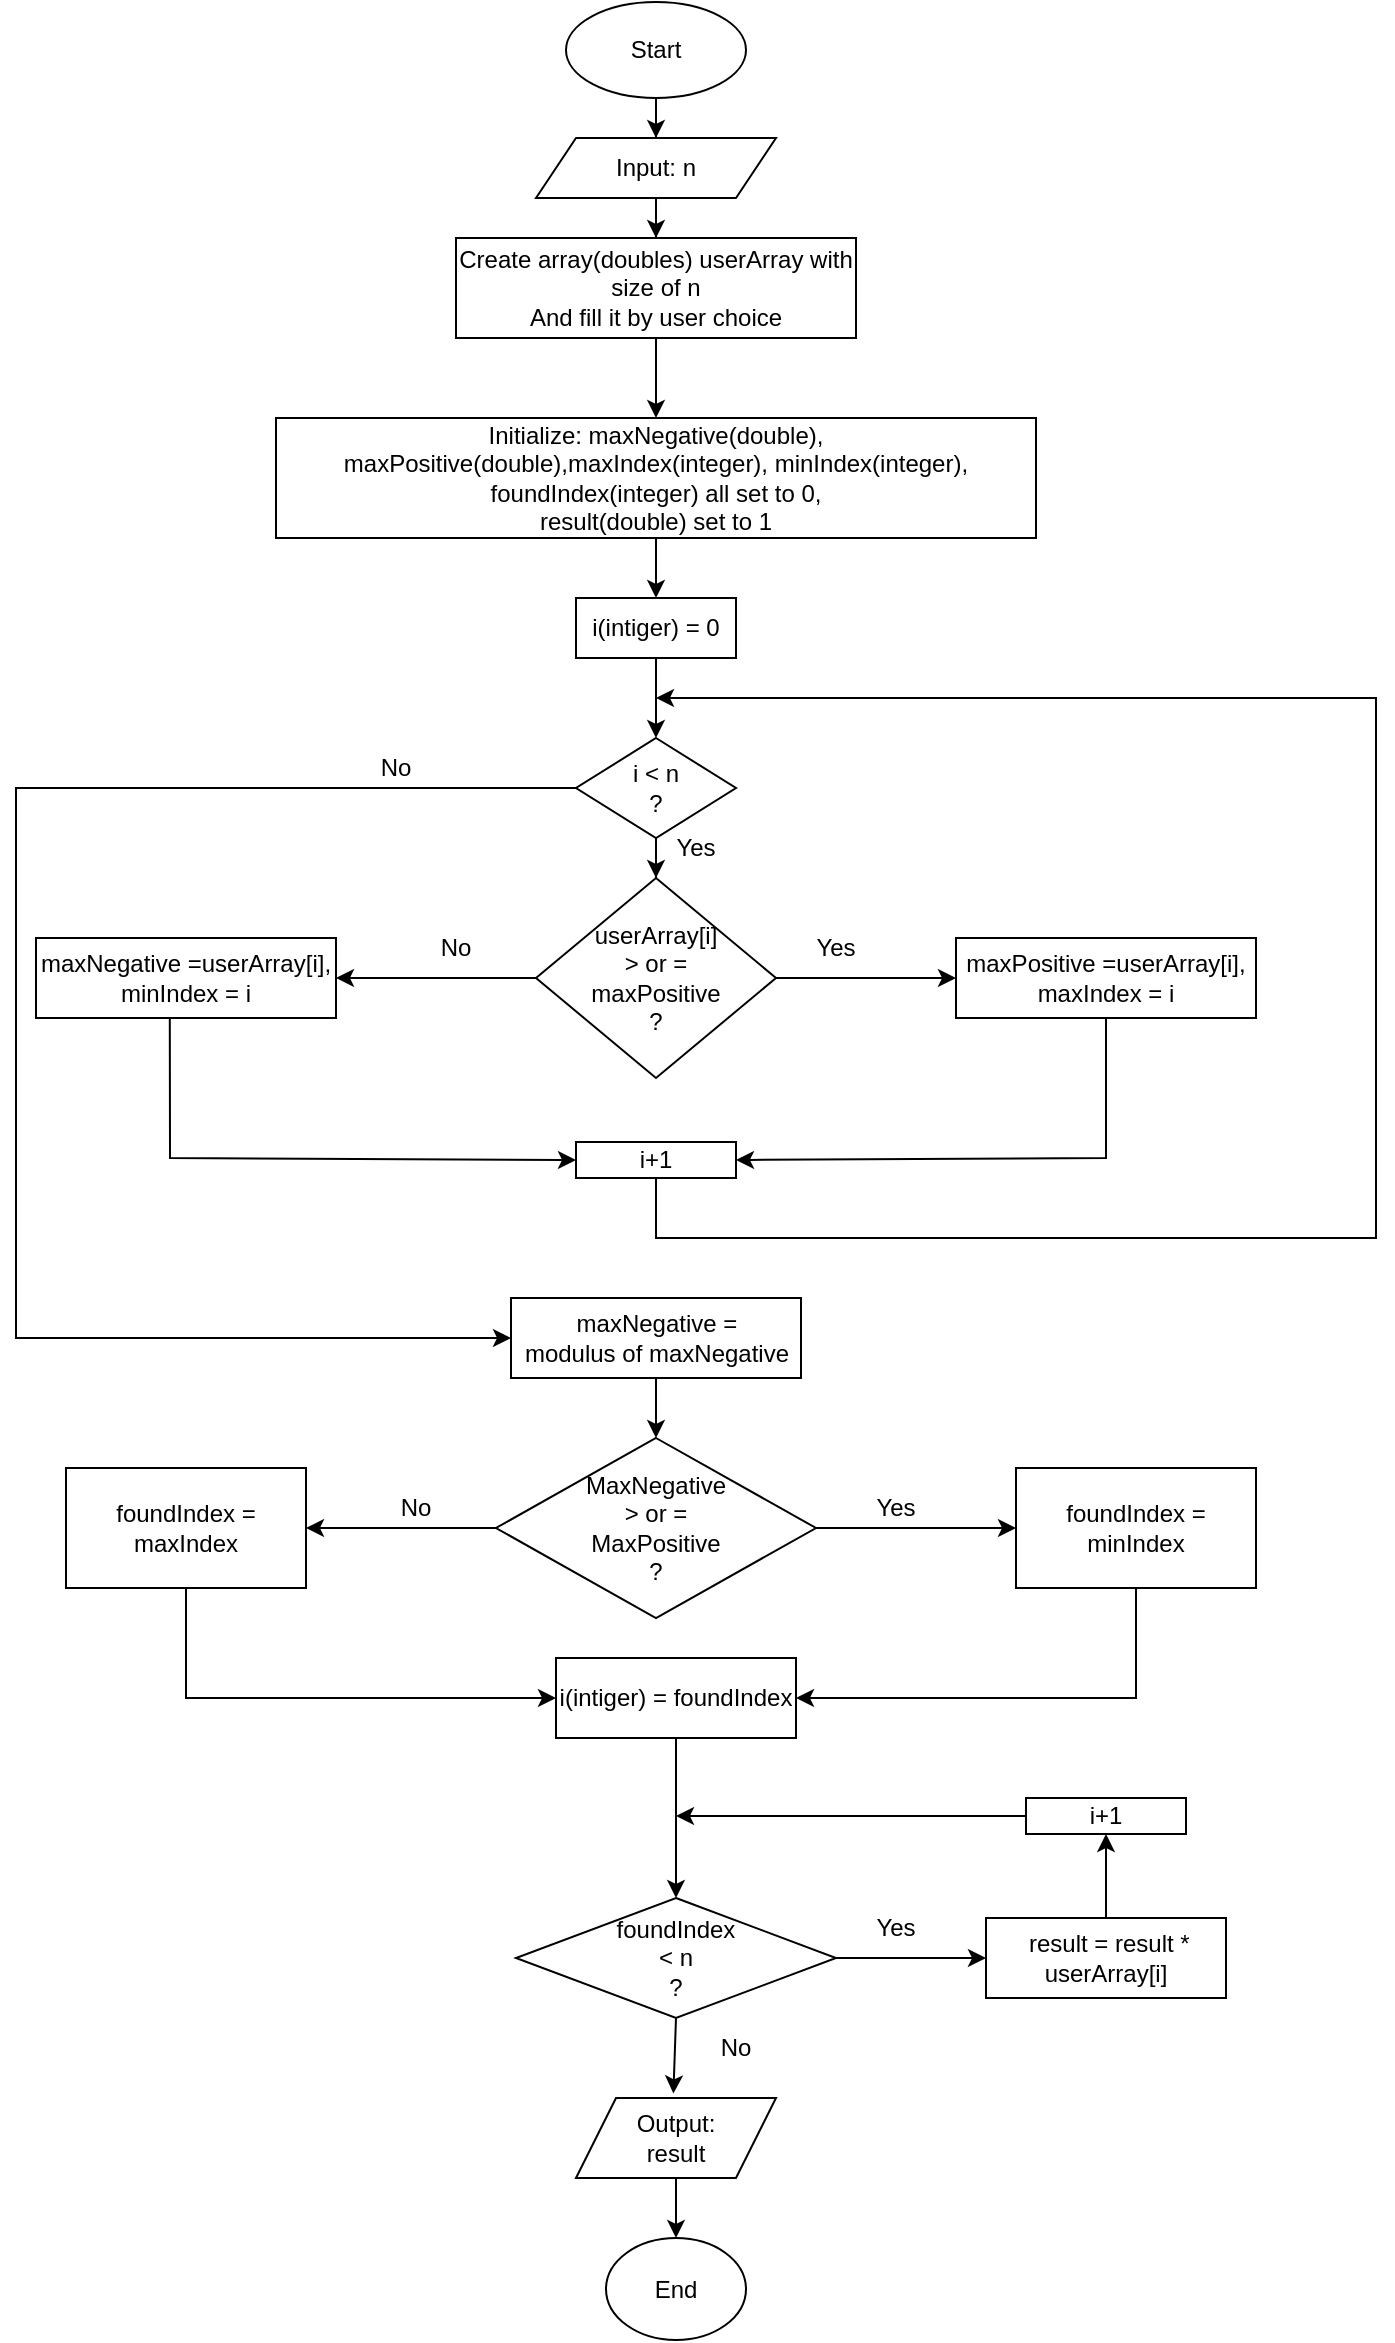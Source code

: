<mxfile version="22.1.18" type="github">
  <diagram name="Page-1" id="OnUbJs8NTj2YRUSSfbpL">
    <mxGraphModel dx="663" dy="2722" grid="1" gridSize="10" guides="1" tooltips="1" connect="1" arrows="1" fold="1" page="1" pageScale="1" pageWidth="827" pageHeight="1169" math="0" shadow="0">
      <root>
        <mxCell id="0" />
        <mxCell id="1" parent="0" />
        <mxCell id="BjrQZJMEbpl_cHg7AvG--4" value="" style="edgeStyle=orthogonalEdgeStyle;rounded=0;orthogonalLoop=1;jettySize=auto;html=1;" edge="1" parent="1" source="BjrQZJMEbpl_cHg7AvG--1" target="BjrQZJMEbpl_cHg7AvG--3">
          <mxGeometry relative="1" as="geometry" />
        </mxCell>
        <mxCell id="BjrQZJMEbpl_cHg7AvG--1" value="Start" style="ellipse;whiteSpace=wrap;html=1;" vertex="1" parent="1">
          <mxGeometry x="355" y="-2338" width="90" height="48" as="geometry" />
        </mxCell>
        <mxCell id="BjrQZJMEbpl_cHg7AvG--2" value="End" style="ellipse;whiteSpace=wrap;html=1;" vertex="1" parent="1">
          <mxGeometry x="375" y="-1220" width="70" height="51" as="geometry" />
        </mxCell>
        <mxCell id="BjrQZJMEbpl_cHg7AvG--7" value="" style="edgeStyle=orthogonalEdgeStyle;rounded=0;orthogonalLoop=1;jettySize=auto;html=1;" edge="1" parent="1" source="BjrQZJMEbpl_cHg7AvG--3" target="BjrQZJMEbpl_cHg7AvG--5">
          <mxGeometry relative="1" as="geometry" />
        </mxCell>
        <mxCell id="BjrQZJMEbpl_cHg7AvG--3" value="Input: n" style="shape=parallelogram;perimeter=parallelogramPerimeter;whiteSpace=wrap;html=1;fixedSize=1;" vertex="1" parent="1">
          <mxGeometry x="340" y="-2270" width="120" height="30" as="geometry" />
        </mxCell>
        <mxCell id="BjrQZJMEbpl_cHg7AvG--9" value="" style="edgeStyle=orthogonalEdgeStyle;rounded=0;orthogonalLoop=1;jettySize=auto;html=1;" edge="1" parent="1" source="BjrQZJMEbpl_cHg7AvG--5" target="BjrQZJMEbpl_cHg7AvG--8">
          <mxGeometry relative="1" as="geometry" />
        </mxCell>
        <mxCell id="BjrQZJMEbpl_cHg7AvG--5" value="Create array(doubles) userArray with size of n&lt;br&gt;And fill it by user choice" style="rounded=0;whiteSpace=wrap;html=1;" vertex="1" parent="1">
          <mxGeometry x="300" y="-2220" width="200" height="50" as="geometry" />
        </mxCell>
        <mxCell id="BjrQZJMEbpl_cHg7AvG--12" value="" style="edgeStyle=orthogonalEdgeStyle;rounded=0;orthogonalLoop=1;jettySize=auto;html=1;" edge="1" parent="1" source="BjrQZJMEbpl_cHg7AvG--8" target="BjrQZJMEbpl_cHg7AvG--11">
          <mxGeometry relative="1" as="geometry" />
        </mxCell>
        <mxCell id="BjrQZJMEbpl_cHg7AvG--8" value="&lt;div style=&quot;&quot;&gt;&lt;span style=&quot;background-color: initial;&quot;&gt;Initialize: maxNegative(double), maxPositive(double),maxIndex(integer), minIndex(integer), foundIndex(integer) all set to 0,&lt;/span&gt;&lt;/div&gt;&lt;div style=&quot;&quot;&gt;result(double) set to 1&lt;/div&gt;" style="rounded=0;whiteSpace=wrap;html=1;align=center;" vertex="1" parent="1">
          <mxGeometry x="210" y="-2130" width="380" height="60" as="geometry" />
        </mxCell>
        <mxCell id="BjrQZJMEbpl_cHg7AvG--15" value="" style="edgeStyle=orthogonalEdgeStyle;rounded=0;orthogonalLoop=1;jettySize=auto;html=1;" edge="1" parent="1" source="BjrQZJMEbpl_cHg7AvG--10" target="BjrQZJMEbpl_cHg7AvG--14">
          <mxGeometry relative="1" as="geometry" />
        </mxCell>
        <mxCell id="BjrQZJMEbpl_cHg7AvG--10" value="i &amp;lt; n&lt;br&gt;?" style="rhombus;whiteSpace=wrap;html=1;" vertex="1" parent="1">
          <mxGeometry x="360" y="-1970" width="80" height="50" as="geometry" />
        </mxCell>
        <mxCell id="BjrQZJMEbpl_cHg7AvG--13" value="" style="edgeStyle=orthogonalEdgeStyle;rounded=0;orthogonalLoop=1;jettySize=auto;html=1;" edge="1" parent="1" source="BjrQZJMEbpl_cHg7AvG--11" target="BjrQZJMEbpl_cHg7AvG--10">
          <mxGeometry relative="1" as="geometry" />
        </mxCell>
        <mxCell id="BjrQZJMEbpl_cHg7AvG--11" value="i(intiger) = 0" style="rounded=0;whiteSpace=wrap;html=1;" vertex="1" parent="1">
          <mxGeometry x="360" y="-2040" width="80" height="30" as="geometry" />
        </mxCell>
        <mxCell id="BjrQZJMEbpl_cHg7AvG--14" value="userArray[i]&lt;br&gt;&amp;gt; or =&lt;br&gt;maxPositive&lt;br&gt;?" style="rhombus;whiteSpace=wrap;html=1;" vertex="1" parent="1">
          <mxGeometry x="340" y="-1900" width="120" height="100" as="geometry" />
        </mxCell>
        <mxCell id="BjrQZJMEbpl_cHg7AvG--16" value="Yes" style="text;html=1;strokeColor=none;fillColor=none;align=center;verticalAlign=middle;whiteSpace=wrap;rounded=0;" vertex="1" parent="1">
          <mxGeometry x="390" y="-1930" width="60" height="30" as="geometry" />
        </mxCell>
        <mxCell id="BjrQZJMEbpl_cHg7AvG--17" value="" style="endArrow=classic;html=1;rounded=0;exitX=1;exitY=0.5;exitDx=0;exitDy=0;" edge="1" parent="1" source="BjrQZJMEbpl_cHg7AvG--14" target="BjrQZJMEbpl_cHg7AvG--18">
          <mxGeometry width="50" height="50" relative="1" as="geometry">
            <mxPoint x="390" y="-1750" as="sourcePoint" />
            <mxPoint x="520" y="-1850" as="targetPoint" />
          </mxGeometry>
        </mxCell>
        <mxCell id="BjrQZJMEbpl_cHg7AvG--18" value="maxPositive =userArray[i],&lt;br&gt;maxIndex = i" style="rounded=0;whiteSpace=wrap;html=1;" vertex="1" parent="1">
          <mxGeometry x="550" y="-1870" width="150" height="40" as="geometry" />
        </mxCell>
        <mxCell id="BjrQZJMEbpl_cHg7AvG--19" value="" style="endArrow=classic;html=1;rounded=0;exitX=0;exitY=0.5;exitDx=0;exitDy=0;entryX=1;entryY=0.5;entryDx=0;entryDy=0;" edge="1" parent="1" source="BjrQZJMEbpl_cHg7AvG--14" target="BjrQZJMEbpl_cHg7AvG--20">
          <mxGeometry width="50" height="50" relative="1" as="geometry">
            <mxPoint x="390" y="-1750" as="sourcePoint" />
            <mxPoint x="250" y="-1850" as="targetPoint" />
          </mxGeometry>
        </mxCell>
        <mxCell id="BjrQZJMEbpl_cHg7AvG--20" value="maxNegative =userArray[i],&lt;br&gt;minIndex = i" style="rounded=0;whiteSpace=wrap;html=1;" vertex="1" parent="1">
          <mxGeometry x="90" y="-1870" width="150" height="40" as="geometry" />
        </mxCell>
        <mxCell id="BjrQZJMEbpl_cHg7AvG--21" value="" style="endArrow=classic;html=1;rounded=0;exitX=0.446;exitY=1.013;exitDx=0;exitDy=0;exitPerimeter=0;entryX=0;entryY=0.5;entryDx=0;entryDy=0;" edge="1" parent="1" source="BjrQZJMEbpl_cHg7AvG--20" target="BjrQZJMEbpl_cHg7AvG--22">
          <mxGeometry width="50" height="50" relative="1" as="geometry">
            <mxPoint x="390" y="-1750" as="sourcePoint" />
            <mxPoint x="360" y="-1760" as="targetPoint" />
            <Array as="points">
              <mxPoint x="157" y="-1760" />
            </Array>
          </mxGeometry>
        </mxCell>
        <mxCell id="BjrQZJMEbpl_cHg7AvG--22" value="i+1" style="rounded=0;whiteSpace=wrap;html=1;" vertex="1" parent="1">
          <mxGeometry x="360" y="-1768" width="80" height="18" as="geometry" />
        </mxCell>
        <mxCell id="BjrQZJMEbpl_cHg7AvG--23" value="" style="endArrow=classic;html=1;rounded=0;exitX=0.5;exitY=1;exitDx=0;exitDy=0;entryX=1;entryY=0.5;entryDx=0;entryDy=0;" edge="1" parent="1" source="BjrQZJMEbpl_cHg7AvG--18" target="BjrQZJMEbpl_cHg7AvG--22">
          <mxGeometry width="50" height="50" relative="1" as="geometry">
            <mxPoint x="390" y="-1750" as="sourcePoint" />
            <mxPoint x="440" y="-1800" as="targetPoint" />
            <Array as="points">
              <mxPoint x="625" y="-1760" />
            </Array>
          </mxGeometry>
        </mxCell>
        <mxCell id="BjrQZJMEbpl_cHg7AvG--24" value="" style="endArrow=classic;html=1;rounded=0;exitX=0.5;exitY=1;exitDx=0;exitDy=0;" edge="1" parent="1" source="BjrQZJMEbpl_cHg7AvG--22">
          <mxGeometry width="50" height="50" relative="1" as="geometry">
            <mxPoint x="400" y="-1740" as="sourcePoint" />
            <mxPoint x="400" y="-1990" as="targetPoint" />
            <Array as="points">
              <mxPoint x="400" y="-1720" />
              <mxPoint x="760" y="-1720" />
              <mxPoint x="760" y="-1990" />
            </Array>
          </mxGeometry>
        </mxCell>
        <mxCell id="BjrQZJMEbpl_cHg7AvG--25" value="" style="endArrow=classic;html=1;rounded=0;exitX=0;exitY=0.5;exitDx=0;exitDy=0;" edge="1" parent="1" source="BjrQZJMEbpl_cHg7AvG--10" target="BjrQZJMEbpl_cHg7AvG--30">
          <mxGeometry width="50" height="50" relative="1" as="geometry">
            <mxPoint x="390" y="-1750" as="sourcePoint" />
            <mxPoint x="280" y="-1670" as="targetPoint" />
            <Array as="points">
              <mxPoint x="80" y="-1945" />
              <mxPoint x="80" y="-1670" />
            </Array>
          </mxGeometry>
        </mxCell>
        <mxCell id="BjrQZJMEbpl_cHg7AvG--27" value="No" style="text;html=1;strokeColor=none;fillColor=none;align=center;verticalAlign=middle;whiteSpace=wrap;rounded=0;" vertex="1" parent="1">
          <mxGeometry x="240" y="-1970" width="60" height="30" as="geometry" />
        </mxCell>
        <mxCell id="BjrQZJMEbpl_cHg7AvG--28" value="Yes" style="text;html=1;strokeColor=none;fillColor=none;align=center;verticalAlign=middle;whiteSpace=wrap;rounded=0;" vertex="1" parent="1">
          <mxGeometry x="460" y="-1880" width="60" height="30" as="geometry" />
        </mxCell>
        <mxCell id="BjrQZJMEbpl_cHg7AvG--29" value="No" style="text;html=1;strokeColor=none;fillColor=none;align=center;verticalAlign=middle;whiteSpace=wrap;rounded=0;" vertex="1" parent="1">
          <mxGeometry x="270" y="-1880" width="60" height="30" as="geometry" />
        </mxCell>
        <mxCell id="BjrQZJMEbpl_cHg7AvG--30" value="maxNegative =&lt;br&gt;modulus of maxNegative" style="rounded=0;whiteSpace=wrap;html=1;" vertex="1" parent="1">
          <mxGeometry x="327.5" y="-1690" width="145" height="40" as="geometry" />
        </mxCell>
        <mxCell id="BjrQZJMEbpl_cHg7AvG--31" value="" style="endArrow=classic;html=1;rounded=0;exitX=0.5;exitY=1;exitDx=0;exitDy=0;" edge="1" parent="1" source="BjrQZJMEbpl_cHg7AvG--30" target="BjrQZJMEbpl_cHg7AvG--32">
          <mxGeometry width="50" height="50" relative="1" as="geometry">
            <mxPoint x="395" y="-1560" as="sourcePoint" />
            <mxPoint x="400" y="-1610" as="targetPoint" />
          </mxGeometry>
        </mxCell>
        <mxCell id="BjrQZJMEbpl_cHg7AvG--32" value="MaxNegative&lt;br&gt;&amp;gt; or =&lt;br&gt;MaxPositive&lt;br&gt;?" style="rhombus;whiteSpace=wrap;html=1;" vertex="1" parent="1">
          <mxGeometry x="320" y="-1620" width="160" height="90" as="geometry" />
        </mxCell>
        <mxCell id="BjrQZJMEbpl_cHg7AvG--33" value="" style="endArrow=classic;html=1;rounded=0;exitX=1;exitY=0.5;exitDx=0;exitDy=0;entryX=0;entryY=0.5;entryDx=0;entryDy=0;" edge="1" parent="1" source="BjrQZJMEbpl_cHg7AvG--32" target="BjrQZJMEbpl_cHg7AvG--37">
          <mxGeometry width="50" height="50" relative="1" as="geometry">
            <mxPoint x="500" y="-1550" as="sourcePoint" />
            <mxPoint x="570" y="-1575" as="targetPoint" />
          </mxGeometry>
        </mxCell>
        <mxCell id="BjrQZJMEbpl_cHg7AvG--34" value="" style="endArrow=classic;html=1;rounded=0;exitX=0;exitY=0.5;exitDx=0;exitDy=0;entryX=1;entryY=0.5;entryDx=0;entryDy=0;" edge="1" parent="1" source="BjrQZJMEbpl_cHg7AvG--32" target="BjrQZJMEbpl_cHg7AvG--38">
          <mxGeometry width="50" height="50" relative="1" as="geometry">
            <mxPoint x="210" y="-1580" as="sourcePoint" />
            <mxPoint x="210" y="-1575" as="targetPoint" />
          </mxGeometry>
        </mxCell>
        <mxCell id="BjrQZJMEbpl_cHg7AvG--35" value="Yes" style="text;html=1;strokeColor=none;fillColor=none;align=center;verticalAlign=middle;whiteSpace=wrap;rounded=0;" vertex="1" parent="1">
          <mxGeometry x="490" y="-1600" width="60" height="30" as="geometry" />
        </mxCell>
        <mxCell id="BjrQZJMEbpl_cHg7AvG--36" value="No" style="text;html=1;strokeColor=none;fillColor=none;align=center;verticalAlign=middle;whiteSpace=wrap;rounded=0;" vertex="1" parent="1">
          <mxGeometry x="250" y="-1600" width="60" height="30" as="geometry" />
        </mxCell>
        <mxCell id="BjrQZJMEbpl_cHg7AvG--37" value="foundIndex = minIndex" style="rounded=0;whiteSpace=wrap;html=1;" vertex="1" parent="1">
          <mxGeometry x="580" y="-1605" width="120" height="60" as="geometry" />
        </mxCell>
        <mxCell id="BjrQZJMEbpl_cHg7AvG--38" value="foundIndex = maxIndex" style="rounded=0;whiteSpace=wrap;html=1;" vertex="1" parent="1">
          <mxGeometry x="105" y="-1605" width="120" height="60" as="geometry" />
        </mxCell>
        <mxCell id="BjrQZJMEbpl_cHg7AvG--39" value="" style="endArrow=classic;html=1;rounded=0;exitX=0.5;exitY=1;exitDx=0;exitDy=0;entryX=0;entryY=0.5;entryDx=0;entryDy=0;" edge="1" parent="1" source="BjrQZJMEbpl_cHg7AvG--38" target="BjrQZJMEbpl_cHg7AvG--41">
          <mxGeometry width="50" height="50" relative="1" as="geometry">
            <mxPoint x="390" y="-1480" as="sourcePoint" />
            <mxPoint x="330" y="-1480" as="targetPoint" />
            <Array as="points">
              <mxPoint x="165" y="-1490" />
            </Array>
          </mxGeometry>
        </mxCell>
        <mxCell id="BjrQZJMEbpl_cHg7AvG--40" value="" style="endArrow=classic;html=1;rounded=0;exitX=0.5;exitY=1;exitDx=0;exitDy=0;entryX=1;entryY=0.5;entryDx=0;entryDy=0;" edge="1" parent="1" source="BjrQZJMEbpl_cHg7AvG--37" target="BjrQZJMEbpl_cHg7AvG--41">
          <mxGeometry width="50" height="50" relative="1" as="geometry">
            <mxPoint x="390" y="-1480" as="sourcePoint" />
            <mxPoint x="520" y="-1480" as="targetPoint" />
            <Array as="points">
              <mxPoint x="640" y="-1490" />
            </Array>
          </mxGeometry>
        </mxCell>
        <mxCell id="BjrQZJMEbpl_cHg7AvG--45" value="" style="edgeStyle=orthogonalEdgeStyle;rounded=0;orthogonalLoop=1;jettySize=auto;html=1;entryX=0.5;entryY=0;entryDx=0;entryDy=0;" edge="1" parent="1" source="BjrQZJMEbpl_cHg7AvG--41" target="BjrQZJMEbpl_cHg7AvG--43">
          <mxGeometry relative="1" as="geometry">
            <mxPoint x="410" y="-1450" as="targetPoint" />
          </mxGeometry>
        </mxCell>
        <mxCell id="BjrQZJMEbpl_cHg7AvG--41" value="i(intiger) = foundIndex" style="rounded=0;whiteSpace=wrap;html=1;" vertex="1" parent="1">
          <mxGeometry x="350" y="-1510" width="120" height="40" as="geometry" />
        </mxCell>
        <mxCell id="BjrQZJMEbpl_cHg7AvG--43" value="foundIndex&lt;br&gt;&amp;lt; n&lt;br&gt;?" style="rhombus;whiteSpace=wrap;html=1;" vertex="1" parent="1">
          <mxGeometry x="330" y="-1390" width="160" height="60" as="geometry" />
        </mxCell>
        <mxCell id="BjrQZJMEbpl_cHg7AvG--47" value="" style="endArrow=classic;html=1;rounded=0;exitX=1;exitY=0.5;exitDx=0;exitDy=0;entryX=0;entryY=0.5;entryDx=0;entryDy=0;" edge="1" parent="1" source="BjrQZJMEbpl_cHg7AvG--43" target="BjrQZJMEbpl_cHg7AvG--50">
          <mxGeometry width="50" height="50" relative="1" as="geometry">
            <mxPoint x="500" y="-1350" as="sourcePoint" />
            <mxPoint x="570" y="-1360" as="targetPoint" />
          </mxGeometry>
        </mxCell>
        <mxCell id="BjrQZJMEbpl_cHg7AvG--48" value="Yes" style="text;html=1;strokeColor=none;fillColor=none;align=center;verticalAlign=middle;whiteSpace=wrap;rounded=0;" vertex="1" parent="1">
          <mxGeometry x="490" y="-1390" width="60" height="30" as="geometry" />
        </mxCell>
        <mxCell id="BjrQZJMEbpl_cHg7AvG--52" value="" style="edgeStyle=orthogonalEdgeStyle;rounded=0;orthogonalLoop=1;jettySize=auto;html=1;" edge="1" parent="1" source="BjrQZJMEbpl_cHg7AvG--50" target="BjrQZJMEbpl_cHg7AvG--51">
          <mxGeometry relative="1" as="geometry" />
        </mxCell>
        <mxCell id="BjrQZJMEbpl_cHg7AvG--50" value="&amp;nbsp;result = result * userArray[i]" style="rounded=0;whiteSpace=wrap;html=1;" vertex="1" parent="1">
          <mxGeometry x="565" y="-1380" width="120" height="40" as="geometry" />
        </mxCell>
        <mxCell id="BjrQZJMEbpl_cHg7AvG--59" value="" style="edgeStyle=orthogonalEdgeStyle;rounded=0;orthogonalLoop=1;jettySize=auto;html=1;" edge="1" parent="1" source="BjrQZJMEbpl_cHg7AvG--51">
          <mxGeometry relative="1" as="geometry">
            <mxPoint x="410" y="-1431" as="targetPoint" />
          </mxGeometry>
        </mxCell>
        <mxCell id="BjrQZJMEbpl_cHg7AvG--51" value="i+1" style="rounded=0;whiteSpace=wrap;html=1;" vertex="1" parent="1">
          <mxGeometry x="585" y="-1440" width="80" height="18" as="geometry" />
        </mxCell>
        <mxCell id="BjrQZJMEbpl_cHg7AvG--54" value="" style="endArrow=classic;html=1;rounded=0;exitX=0.5;exitY=1;exitDx=0;exitDy=0;entryX=0.487;entryY=-0.057;entryDx=0;entryDy=0;entryPerimeter=0;" edge="1" parent="1" source="BjrQZJMEbpl_cHg7AvG--43" target="BjrQZJMEbpl_cHg7AvG--57">
          <mxGeometry width="50" height="50" relative="1" as="geometry">
            <mxPoint x="390" y="-1350" as="sourcePoint" />
            <mxPoint x="410" y="-1300" as="targetPoint" />
          </mxGeometry>
        </mxCell>
        <mxCell id="BjrQZJMEbpl_cHg7AvG--56" value="No" style="text;html=1;strokeColor=none;fillColor=none;align=center;verticalAlign=middle;whiteSpace=wrap;rounded=0;" vertex="1" parent="1">
          <mxGeometry x="410" y="-1330" width="60" height="30" as="geometry" />
        </mxCell>
        <mxCell id="BjrQZJMEbpl_cHg7AvG--58" value="" style="edgeStyle=orthogonalEdgeStyle;rounded=0;orthogonalLoop=1;jettySize=auto;html=1;" edge="1" parent="1" source="BjrQZJMEbpl_cHg7AvG--57" target="BjrQZJMEbpl_cHg7AvG--2">
          <mxGeometry relative="1" as="geometry" />
        </mxCell>
        <mxCell id="BjrQZJMEbpl_cHg7AvG--57" value="Output:&lt;br&gt;result" style="shape=parallelogram;perimeter=parallelogramPerimeter;whiteSpace=wrap;html=1;fixedSize=1;" vertex="1" parent="1">
          <mxGeometry x="360" y="-1290" width="100" height="40" as="geometry" />
        </mxCell>
      </root>
    </mxGraphModel>
  </diagram>
</mxfile>
